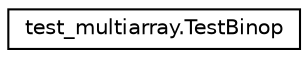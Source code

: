 digraph "Graphical Class Hierarchy"
{
 // LATEX_PDF_SIZE
  edge [fontname="Helvetica",fontsize="10",labelfontname="Helvetica",labelfontsize="10"];
  node [fontname="Helvetica",fontsize="10",shape=record];
  rankdir="LR";
  Node0 [label="test_multiarray.TestBinop",height=0.2,width=0.4,color="black", fillcolor="white", style="filled",URL="$classtest__multiarray_1_1TestBinop.html",tooltip=" "];
}
